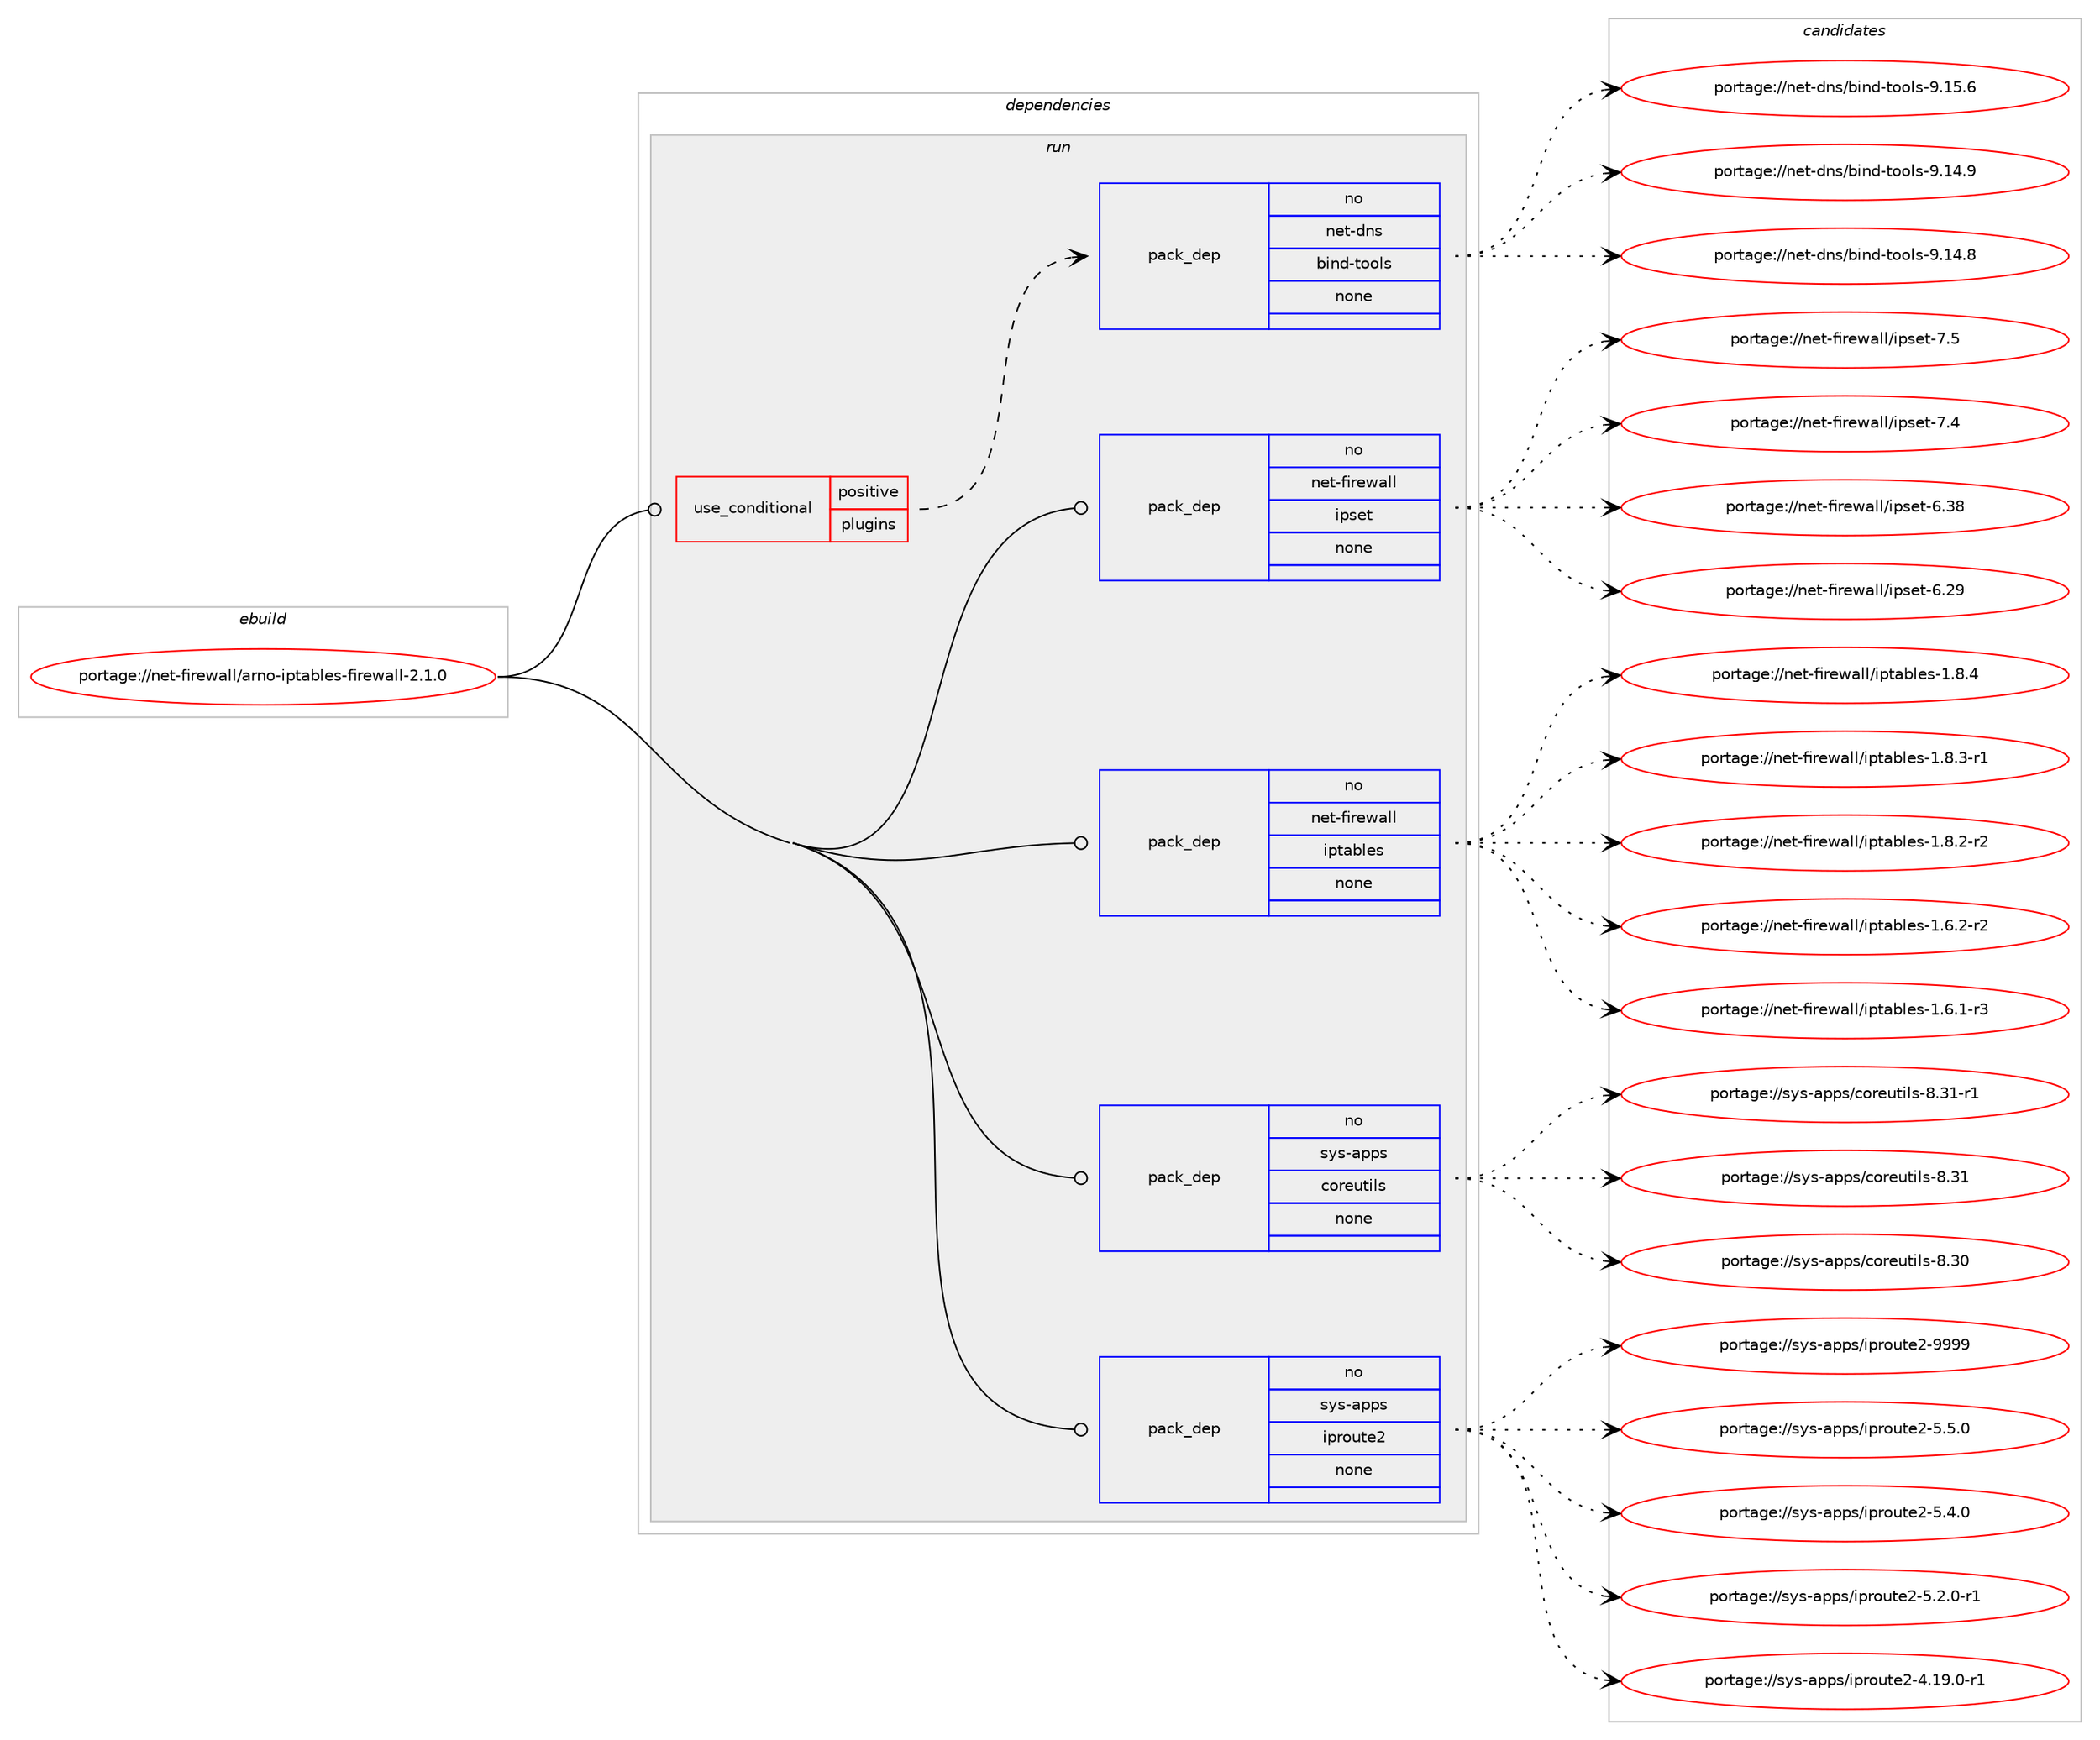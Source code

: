 digraph prolog {

# *************
# Graph options
# *************

newrank=true;
concentrate=true;
compound=true;
graph [rankdir=LR,fontname=Helvetica,fontsize=10,ranksep=1.5];#, ranksep=2.5, nodesep=0.2];
edge  [arrowhead=vee];
node  [fontname=Helvetica,fontsize=10];

# **********
# The ebuild
# **********

subgraph cluster_leftcol {
color=gray;
rank=same;
label=<<i>ebuild</i>>;
id [label="portage://net-firewall/arno-iptables-firewall-2.1.0", color=red, width=4, href="../net-firewall/arno-iptables-firewall-2.1.0.svg"];
}

# ****************
# The dependencies
# ****************

subgraph cluster_midcol {
color=gray;
label=<<i>dependencies</i>>;
subgraph cluster_compile {
fillcolor="#eeeeee";
style=filled;
label=<<i>compile</i>>;
}
subgraph cluster_compileandrun {
fillcolor="#eeeeee";
style=filled;
label=<<i>compile and run</i>>;
}
subgraph cluster_run {
fillcolor="#eeeeee";
style=filled;
label=<<i>run</i>>;
subgraph cond22421 {
dependency99005 [label=<<TABLE BORDER="0" CELLBORDER="1" CELLSPACING="0" CELLPADDING="4"><TR><TD ROWSPAN="3" CELLPADDING="10">use_conditional</TD></TR><TR><TD>positive</TD></TR><TR><TD>plugins</TD></TR></TABLE>>, shape=none, color=red];
subgraph pack74734 {
dependency99006 [label=<<TABLE BORDER="0" CELLBORDER="1" CELLSPACING="0" CELLPADDING="4" WIDTH="220"><TR><TD ROWSPAN="6" CELLPADDING="30">pack_dep</TD></TR><TR><TD WIDTH="110">no</TD></TR><TR><TD>net-dns</TD></TR><TR><TD>bind-tools</TD></TR><TR><TD>none</TD></TR><TR><TD></TD></TR></TABLE>>, shape=none, color=blue];
}
dependency99005:e -> dependency99006:w [weight=20,style="dashed",arrowhead="vee"];
}
id:e -> dependency99005:w [weight=20,style="solid",arrowhead="odot"];
subgraph pack74735 {
dependency99007 [label=<<TABLE BORDER="0" CELLBORDER="1" CELLSPACING="0" CELLPADDING="4" WIDTH="220"><TR><TD ROWSPAN="6" CELLPADDING="30">pack_dep</TD></TR><TR><TD WIDTH="110">no</TD></TR><TR><TD>net-firewall</TD></TR><TR><TD>ipset</TD></TR><TR><TD>none</TD></TR><TR><TD></TD></TR></TABLE>>, shape=none, color=blue];
}
id:e -> dependency99007:w [weight=20,style="solid",arrowhead="odot"];
subgraph pack74736 {
dependency99008 [label=<<TABLE BORDER="0" CELLBORDER="1" CELLSPACING="0" CELLPADDING="4" WIDTH="220"><TR><TD ROWSPAN="6" CELLPADDING="30">pack_dep</TD></TR><TR><TD WIDTH="110">no</TD></TR><TR><TD>net-firewall</TD></TR><TR><TD>iptables</TD></TR><TR><TD>none</TD></TR><TR><TD></TD></TR></TABLE>>, shape=none, color=blue];
}
id:e -> dependency99008:w [weight=20,style="solid",arrowhead="odot"];
subgraph pack74737 {
dependency99009 [label=<<TABLE BORDER="0" CELLBORDER="1" CELLSPACING="0" CELLPADDING="4" WIDTH="220"><TR><TD ROWSPAN="6" CELLPADDING="30">pack_dep</TD></TR><TR><TD WIDTH="110">no</TD></TR><TR><TD>sys-apps</TD></TR><TR><TD>coreutils</TD></TR><TR><TD>none</TD></TR><TR><TD></TD></TR></TABLE>>, shape=none, color=blue];
}
id:e -> dependency99009:w [weight=20,style="solid",arrowhead="odot"];
subgraph pack74738 {
dependency99010 [label=<<TABLE BORDER="0" CELLBORDER="1" CELLSPACING="0" CELLPADDING="4" WIDTH="220"><TR><TD ROWSPAN="6" CELLPADDING="30">pack_dep</TD></TR><TR><TD WIDTH="110">no</TD></TR><TR><TD>sys-apps</TD></TR><TR><TD>iproute2</TD></TR><TR><TD>none</TD></TR><TR><TD></TD></TR></TABLE>>, shape=none, color=blue];
}
id:e -> dependency99010:w [weight=20,style="solid",arrowhead="odot"];
}
}

# **************
# The candidates
# **************

subgraph cluster_choices {
rank=same;
color=gray;
label=<<i>candidates</i>>;

subgraph choice74734 {
color=black;
nodesep=1;
choice1101011164510011011547981051101004511611111110811545574649534654 [label="portage://net-dns/bind-tools-9.15.6", color=red, width=4,href="../net-dns/bind-tools-9.15.6.svg"];
choice1101011164510011011547981051101004511611111110811545574649524657 [label="portage://net-dns/bind-tools-9.14.9", color=red, width=4,href="../net-dns/bind-tools-9.14.9.svg"];
choice1101011164510011011547981051101004511611111110811545574649524656 [label="portage://net-dns/bind-tools-9.14.8", color=red, width=4,href="../net-dns/bind-tools-9.14.8.svg"];
dependency99006:e -> choice1101011164510011011547981051101004511611111110811545574649534654:w [style=dotted,weight="100"];
dependency99006:e -> choice1101011164510011011547981051101004511611111110811545574649524657:w [style=dotted,weight="100"];
dependency99006:e -> choice1101011164510011011547981051101004511611111110811545574649524656:w [style=dotted,weight="100"];
}
subgraph choice74735 {
color=black;
nodesep=1;
choice11010111645102105114101119971081084710511211510111645554653 [label="portage://net-firewall/ipset-7.5", color=red, width=4,href="../net-firewall/ipset-7.5.svg"];
choice11010111645102105114101119971081084710511211510111645554652 [label="portage://net-firewall/ipset-7.4", color=red, width=4,href="../net-firewall/ipset-7.4.svg"];
choice1101011164510210511410111997108108471051121151011164554465156 [label="portage://net-firewall/ipset-6.38", color=red, width=4,href="../net-firewall/ipset-6.38.svg"];
choice1101011164510210511410111997108108471051121151011164554465057 [label="portage://net-firewall/ipset-6.29", color=red, width=4,href="../net-firewall/ipset-6.29.svg"];
dependency99007:e -> choice11010111645102105114101119971081084710511211510111645554653:w [style=dotted,weight="100"];
dependency99007:e -> choice11010111645102105114101119971081084710511211510111645554652:w [style=dotted,weight="100"];
dependency99007:e -> choice1101011164510210511410111997108108471051121151011164554465156:w [style=dotted,weight="100"];
dependency99007:e -> choice1101011164510210511410111997108108471051121151011164554465057:w [style=dotted,weight="100"];
}
subgraph choice74736 {
color=black;
nodesep=1;
choice1101011164510210511410111997108108471051121169798108101115454946564652 [label="portage://net-firewall/iptables-1.8.4", color=red, width=4,href="../net-firewall/iptables-1.8.4.svg"];
choice11010111645102105114101119971081084710511211697981081011154549465646514511449 [label="portage://net-firewall/iptables-1.8.3-r1", color=red, width=4,href="../net-firewall/iptables-1.8.3-r1.svg"];
choice11010111645102105114101119971081084710511211697981081011154549465646504511450 [label="portage://net-firewall/iptables-1.8.2-r2", color=red, width=4,href="../net-firewall/iptables-1.8.2-r2.svg"];
choice11010111645102105114101119971081084710511211697981081011154549465446504511450 [label="portage://net-firewall/iptables-1.6.2-r2", color=red, width=4,href="../net-firewall/iptables-1.6.2-r2.svg"];
choice11010111645102105114101119971081084710511211697981081011154549465446494511451 [label="portage://net-firewall/iptables-1.6.1-r3", color=red, width=4,href="../net-firewall/iptables-1.6.1-r3.svg"];
dependency99008:e -> choice1101011164510210511410111997108108471051121169798108101115454946564652:w [style=dotted,weight="100"];
dependency99008:e -> choice11010111645102105114101119971081084710511211697981081011154549465646514511449:w [style=dotted,weight="100"];
dependency99008:e -> choice11010111645102105114101119971081084710511211697981081011154549465646504511450:w [style=dotted,weight="100"];
dependency99008:e -> choice11010111645102105114101119971081084710511211697981081011154549465446504511450:w [style=dotted,weight="100"];
dependency99008:e -> choice11010111645102105114101119971081084710511211697981081011154549465446494511451:w [style=dotted,weight="100"];
}
subgraph choice74737 {
color=black;
nodesep=1;
choice1151211154597112112115479911111410111711610510811545564651494511449 [label="portage://sys-apps/coreutils-8.31-r1", color=red, width=4,href="../sys-apps/coreutils-8.31-r1.svg"];
choice115121115459711211211547991111141011171161051081154556465149 [label="portage://sys-apps/coreutils-8.31", color=red, width=4,href="../sys-apps/coreutils-8.31.svg"];
choice115121115459711211211547991111141011171161051081154556465148 [label="portage://sys-apps/coreutils-8.30", color=red, width=4,href="../sys-apps/coreutils-8.30.svg"];
dependency99009:e -> choice1151211154597112112115479911111410111711610510811545564651494511449:w [style=dotted,weight="100"];
dependency99009:e -> choice115121115459711211211547991111141011171161051081154556465149:w [style=dotted,weight="100"];
dependency99009:e -> choice115121115459711211211547991111141011171161051081154556465148:w [style=dotted,weight="100"];
}
subgraph choice74738 {
color=black;
nodesep=1;
choice115121115459711211211547105112114111117116101504557575757 [label="portage://sys-apps/iproute2-9999", color=red, width=4,href="../sys-apps/iproute2-9999.svg"];
choice11512111545971121121154710511211411111711610150455346534648 [label="portage://sys-apps/iproute2-5.5.0", color=red, width=4,href="../sys-apps/iproute2-5.5.0.svg"];
choice11512111545971121121154710511211411111711610150455346524648 [label="portage://sys-apps/iproute2-5.4.0", color=red, width=4,href="../sys-apps/iproute2-5.4.0.svg"];
choice115121115459711211211547105112114111117116101504553465046484511449 [label="portage://sys-apps/iproute2-5.2.0-r1", color=red, width=4,href="../sys-apps/iproute2-5.2.0-r1.svg"];
choice11512111545971121121154710511211411111711610150455246495746484511449 [label="portage://sys-apps/iproute2-4.19.0-r1", color=red, width=4,href="../sys-apps/iproute2-4.19.0-r1.svg"];
dependency99010:e -> choice115121115459711211211547105112114111117116101504557575757:w [style=dotted,weight="100"];
dependency99010:e -> choice11512111545971121121154710511211411111711610150455346534648:w [style=dotted,weight="100"];
dependency99010:e -> choice11512111545971121121154710511211411111711610150455346524648:w [style=dotted,weight="100"];
dependency99010:e -> choice115121115459711211211547105112114111117116101504553465046484511449:w [style=dotted,weight="100"];
dependency99010:e -> choice11512111545971121121154710511211411111711610150455246495746484511449:w [style=dotted,weight="100"];
}
}

}
